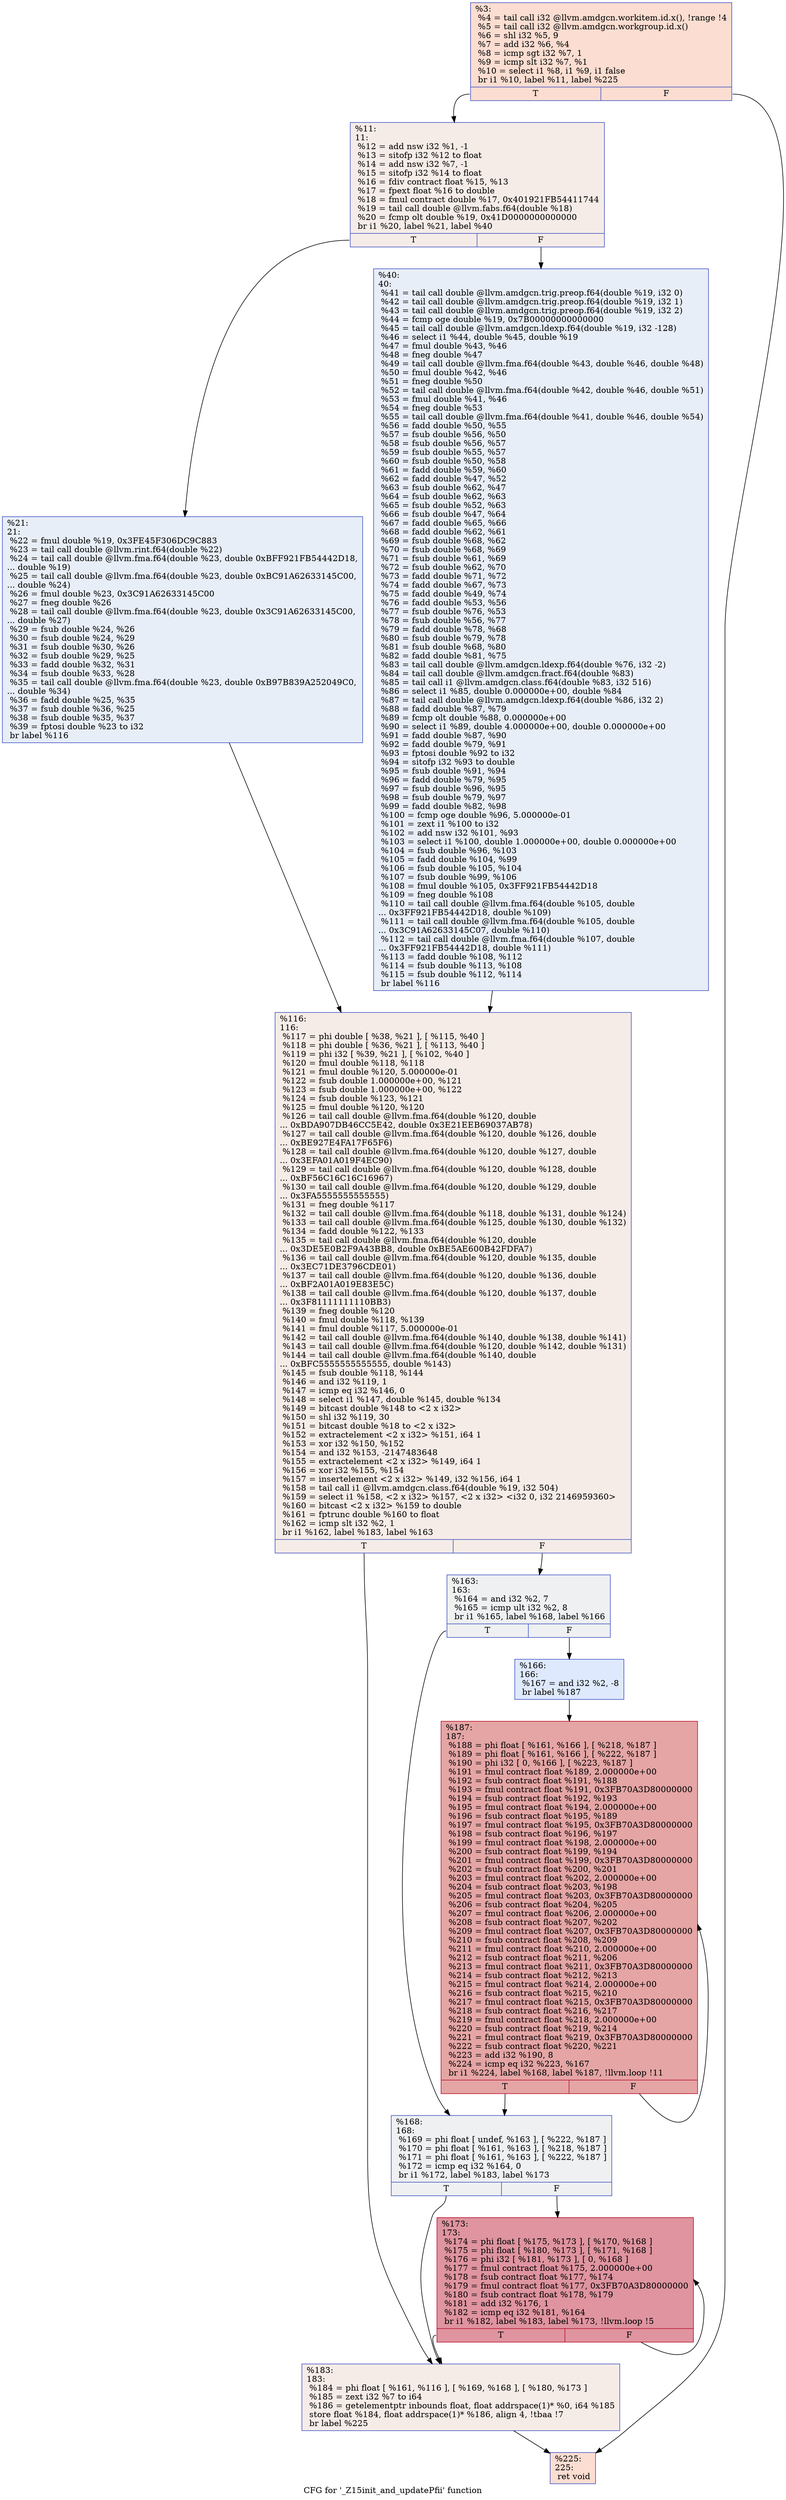 digraph "CFG for '_Z15init_and_updatePfii' function" {
	label="CFG for '_Z15init_and_updatePfii' function";

	Node0x52a4930 [shape=record,color="#3d50c3ff", style=filled, fillcolor="#f7b39670",label="{%3:\l  %4 = tail call i32 @llvm.amdgcn.workitem.id.x(), !range !4\l  %5 = tail call i32 @llvm.amdgcn.workgroup.id.x()\l  %6 = shl i32 %5, 9\l  %7 = add i32 %6, %4\l  %8 = icmp sgt i32 %7, 1\l  %9 = icmp slt i32 %7, %1\l  %10 = select i1 %8, i1 %9, i1 false\l  br i1 %10, label %11, label %225\l|{<s0>T|<s1>F}}"];
	Node0x52a4930:s0 -> Node0x52a5690;
	Node0x52a4930:s1 -> Node0x52a62c0;
	Node0x52a5690 [shape=record,color="#3d50c3ff", style=filled, fillcolor="#ead5c970",label="{%11:\l11:                                               \l  %12 = add nsw i32 %1, -1\l  %13 = sitofp i32 %12 to float\l  %14 = add nsw i32 %7, -1\l  %15 = sitofp i32 %14 to float\l  %16 = fdiv contract float %15, %13\l  %17 = fpext float %16 to double\l  %18 = fmul contract double %17, 0x401921FB54411744\l  %19 = tail call double @llvm.fabs.f64(double %18)\l  %20 = fcmp olt double %19, 0x41D0000000000000\l  br i1 %20, label %21, label %40\l|{<s0>T|<s1>F}}"];
	Node0x52a5690:s0 -> Node0x52a7560;
	Node0x52a5690:s1 -> Node0x52a75f0;
	Node0x52a7560 [shape=record,color="#3d50c3ff", style=filled, fillcolor="#cbd8ee70",label="{%21:\l21:                                               \l  %22 = fmul double %19, 0x3FE45F306DC9C883\l  %23 = tail call double @llvm.rint.f64(double %22)\l  %24 = tail call double @llvm.fma.f64(double %23, double 0xBFF921FB54442D18,\l... double %19)\l  %25 = tail call double @llvm.fma.f64(double %23, double 0xBC91A62633145C00,\l... double %24)\l  %26 = fmul double %23, 0x3C91A62633145C00\l  %27 = fneg double %26\l  %28 = tail call double @llvm.fma.f64(double %23, double 0x3C91A62633145C00,\l... double %27)\l  %29 = fsub double %24, %26\l  %30 = fsub double %24, %29\l  %31 = fsub double %30, %26\l  %32 = fsub double %29, %25\l  %33 = fadd double %32, %31\l  %34 = fsub double %33, %28\l  %35 = tail call double @llvm.fma.f64(double %23, double 0xB97B839A252049C0,\l... double %34)\l  %36 = fadd double %25, %35\l  %37 = fsub double %36, %25\l  %38 = fsub double %35, %37\l  %39 = fptosi double %23 to i32\l  br label %116\l}"];
	Node0x52a7560 -> Node0x52a88f0;
	Node0x52a75f0 [shape=record,color="#3d50c3ff", style=filled, fillcolor="#cbd8ee70",label="{%40:\l40:                                               \l  %41 = tail call double @llvm.amdgcn.trig.preop.f64(double %19, i32 0)\l  %42 = tail call double @llvm.amdgcn.trig.preop.f64(double %19, i32 1)\l  %43 = tail call double @llvm.amdgcn.trig.preop.f64(double %19, i32 2)\l  %44 = fcmp oge double %19, 0x7B00000000000000\l  %45 = tail call double @llvm.amdgcn.ldexp.f64(double %19, i32 -128)\l  %46 = select i1 %44, double %45, double %19\l  %47 = fmul double %43, %46\l  %48 = fneg double %47\l  %49 = tail call double @llvm.fma.f64(double %43, double %46, double %48)\l  %50 = fmul double %42, %46\l  %51 = fneg double %50\l  %52 = tail call double @llvm.fma.f64(double %42, double %46, double %51)\l  %53 = fmul double %41, %46\l  %54 = fneg double %53\l  %55 = tail call double @llvm.fma.f64(double %41, double %46, double %54)\l  %56 = fadd double %50, %55\l  %57 = fsub double %56, %50\l  %58 = fsub double %56, %57\l  %59 = fsub double %55, %57\l  %60 = fsub double %50, %58\l  %61 = fadd double %59, %60\l  %62 = fadd double %47, %52\l  %63 = fsub double %62, %47\l  %64 = fsub double %62, %63\l  %65 = fsub double %52, %63\l  %66 = fsub double %47, %64\l  %67 = fadd double %65, %66\l  %68 = fadd double %62, %61\l  %69 = fsub double %68, %62\l  %70 = fsub double %68, %69\l  %71 = fsub double %61, %69\l  %72 = fsub double %62, %70\l  %73 = fadd double %71, %72\l  %74 = fadd double %67, %73\l  %75 = fadd double %49, %74\l  %76 = fadd double %53, %56\l  %77 = fsub double %76, %53\l  %78 = fsub double %56, %77\l  %79 = fadd double %78, %68\l  %80 = fsub double %79, %78\l  %81 = fsub double %68, %80\l  %82 = fadd double %81, %75\l  %83 = tail call double @llvm.amdgcn.ldexp.f64(double %76, i32 -2)\l  %84 = tail call double @llvm.amdgcn.fract.f64(double %83)\l  %85 = tail call i1 @llvm.amdgcn.class.f64(double %83, i32 516)\l  %86 = select i1 %85, double 0.000000e+00, double %84\l  %87 = tail call double @llvm.amdgcn.ldexp.f64(double %86, i32 2)\l  %88 = fadd double %87, %79\l  %89 = fcmp olt double %88, 0.000000e+00\l  %90 = select i1 %89, double 4.000000e+00, double 0.000000e+00\l  %91 = fadd double %87, %90\l  %92 = fadd double %79, %91\l  %93 = fptosi double %92 to i32\l  %94 = sitofp i32 %93 to double\l  %95 = fsub double %91, %94\l  %96 = fadd double %79, %95\l  %97 = fsub double %96, %95\l  %98 = fsub double %79, %97\l  %99 = fadd double %82, %98\l  %100 = fcmp oge double %96, 5.000000e-01\l  %101 = zext i1 %100 to i32\l  %102 = add nsw i32 %101, %93\l  %103 = select i1 %100, double 1.000000e+00, double 0.000000e+00\l  %104 = fsub double %96, %103\l  %105 = fadd double %104, %99\l  %106 = fsub double %105, %104\l  %107 = fsub double %99, %106\l  %108 = fmul double %105, 0x3FF921FB54442D18\l  %109 = fneg double %108\l  %110 = tail call double @llvm.fma.f64(double %105, double\l... 0x3FF921FB54442D18, double %109)\l  %111 = tail call double @llvm.fma.f64(double %105, double\l... 0x3C91A62633145C07, double %110)\l  %112 = tail call double @llvm.fma.f64(double %107, double\l... 0x3FF921FB54442D18, double %111)\l  %113 = fadd double %108, %112\l  %114 = fsub double %113, %108\l  %115 = fsub double %112, %114\l  br label %116\l}"];
	Node0x52a75f0 -> Node0x52a88f0;
	Node0x52a88f0 [shape=record,color="#3d50c3ff", style=filled, fillcolor="#ead5c970",label="{%116:\l116:                                              \l  %117 = phi double [ %38, %21 ], [ %115, %40 ]\l  %118 = phi double [ %36, %21 ], [ %113, %40 ]\l  %119 = phi i32 [ %39, %21 ], [ %102, %40 ]\l  %120 = fmul double %118, %118\l  %121 = fmul double %120, 5.000000e-01\l  %122 = fsub double 1.000000e+00, %121\l  %123 = fsub double 1.000000e+00, %122\l  %124 = fsub double %123, %121\l  %125 = fmul double %120, %120\l  %126 = tail call double @llvm.fma.f64(double %120, double\l... 0xBDA907DB46CC5E42, double 0x3E21EEB69037AB78)\l  %127 = tail call double @llvm.fma.f64(double %120, double %126, double\l... 0xBE927E4FA17F65F6)\l  %128 = tail call double @llvm.fma.f64(double %120, double %127, double\l... 0x3EFA01A019F4EC90)\l  %129 = tail call double @llvm.fma.f64(double %120, double %128, double\l... 0xBF56C16C16C16967)\l  %130 = tail call double @llvm.fma.f64(double %120, double %129, double\l... 0x3FA5555555555555)\l  %131 = fneg double %117\l  %132 = tail call double @llvm.fma.f64(double %118, double %131, double %124)\l  %133 = tail call double @llvm.fma.f64(double %125, double %130, double %132)\l  %134 = fadd double %122, %133\l  %135 = tail call double @llvm.fma.f64(double %120, double\l... 0x3DE5E0B2F9A43BB8, double 0xBE5AE600B42FDFA7)\l  %136 = tail call double @llvm.fma.f64(double %120, double %135, double\l... 0x3EC71DE3796CDE01)\l  %137 = tail call double @llvm.fma.f64(double %120, double %136, double\l... 0xBF2A01A019E83E5C)\l  %138 = tail call double @llvm.fma.f64(double %120, double %137, double\l... 0x3F81111111110BB3)\l  %139 = fneg double %120\l  %140 = fmul double %118, %139\l  %141 = fmul double %117, 5.000000e-01\l  %142 = tail call double @llvm.fma.f64(double %140, double %138, double %141)\l  %143 = tail call double @llvm.fma.f64(double %120, double %142, double %131)\l  %144 = tail call double @llvm.fma.f64(double %140, double\l... 0xBFC5555555555555, double %143)\l  %145 = fsub double %118, %144\l  %146 = and i32 %119, 1\l  %147 = icmp eq i32 %146, 0\l  %148 = select i1 %147, double %145, double %134\l  %149 = bitcast double %148 to \<2 x i32\>\l  %150 = shl i32 %119, 30\l  %151 = bitcast double %18 to \<2 x i32\>\l  %152 = extractelement \<2 x i32\> %151, i64 1\l  %153 = xor i32 %150, %152\l  %154 = and i32 %153, -2147483648\l  %155 = extractelement \<2 x i32\> %149, i64 1\l  %156 = xor i32 %155, %154\l  %157 = insertelement \<2 x i32\> %149, i32 %156, i64 1\l  %158 = tail call i1 @llvm.amdgcn.class.f64(double %19, i32 504)\l  %159 = select i1 %158, \<2 x i32\> %157, \<2 x i32\> \<i32 0, i32 2146959360\>\l  %160 = bitcast \<2 x i32\> %159 to double\l  %161 = fptrunc double %160 to float\l  %162 = icmp slt i32 %2, 1\l  br i1 %162, label %183, label %163\l|{<s0>T|<s1>F}}"];
	Node0x52a88f0:s0 -> Node0x52af750;
	Node0x52a88f0:s1 -> Node0x52af7e0;
	Node0x52af7e0 [shape=record,color="#3d50c3ff", style=filled, fillcolor="#d9dce170",label="{%163:\l163:                                              \l  %164 = and i32 %2, 7\l  %165 = icmp ult i32 %2, 8\l  br i1 %165, label %168, label %166\l|{<s0>T|<s1>F}}"];
	Node0x52af7e0:s0 -> Node0x52afaa0;
	Node0x52af7e0:s1 -> Node0x52afaf0;
	Node0x52afaf0 [shape=record,color="#3d50c3ff", style=filled, fillcolor="#b5cdfa70",label="{%166:\l166:                                              \l  %167 = and i32 %2, -8\l  br label %187\l}"];
	Node0x52afaf0 -> Node0x52afcf0;
	Node0x52afaa0 [shape=record,color="#3d50c3ff", style=filled, fillcolor="#d9dce170",label="{%168:\l168:                                              \l  %169 = phi float [ undef, %163 ], [ %222, %187 ]\l  %170 = phi float [ %161, %163 ], [ %218, %187 ]\l  %171 = phi float [ %161, %163 ], [ %222, %187 ]\l  %172 = icmp eq i32 %164, 0\l  br i1 %172, label %183, label %173\l|{<s0>T|<s1>F}}"];
	Node0x52afaa0:s0 -> Node0x52af750;
	Node0x52afaa0:s1 -> Node0x52b0510;
	Node0x52b0510 [shape=record,color="#b70d28ff", style=filled, fillcolor="#b70d2870",label="{%173:\l173:                                              \l  %174 = phi float [ %175, %173 ], [ %170, %168 ]\l  %175 = phi float [ %180, %173 ], [ %171, %168 ]\l  %176 = phi i32 [ %181, %173 ], [ 0, %168 ]\l  %177 = fmul contract float %175, 2.000000e+00\l  %178 = fsub contract float %177, %174\l  %179 = fmul contract float %177, 0x3FB70A3D80000000\l  %180 = fsub contract float %178, %179\l  %181 = add i32 %176, 1\l  %182 = icmp eq i32 %181, %164\l  br i1 %182, label %183, label %173, !llvm.loop !5\l|{<s0>T|<s1>F}}"];
	Node0x52b0510:s0 -> Node0x52af750;
	Node0x52b0510:s1 -> Node0x52b0510;
	Node0x52af750 [shape=record,color="#3d50c3ff", style=filled, fillcolor="#ead5c970",label="{%183:\l183:                                              \l  %184 = phi float [ %161, %116 ], [ %169, %168 ], [ %180, %173 ]\l  %185 = zext i32 %7 to i64\l  %186 = getelementptr inbounds float, float addrspace(1)* %0, i64 %185\l  store float %184, float addrspace(1)* %186, align 4, !tbaa !7\l  br label %225\l}"];
	Node0x52af750 -> Node0x52a62c0;
	Node0x52afcf0 [shape=record,color="#b70d28ff", style=filled, fillcolor="#c5333470",label="{%187:\l187:                                              \l  %188 = phi float [ %161, %166 ], [ %218, %187 ]\l  %189 = phi float [ %161, %166 ], [ %222, %187 ]\l  %190 = phi i32 [ 0, %166 ], [ %223, %187 ]\l  %191 = fmul contract float %189, 2.000000e+00\l  %192 = fsub contract float %191, %188\l  %193 = fmul contract float %191, 0x3FB70A3D80000000\l  %194 = fsub contract float %192, %193\l  %195 = fmul contract float %194, 2.000000e+00\l  %196 = fsub contract float %195, %189\l  %197 = fmul contract float %195, 0x3FB70A3D80000000\l  %198 = fsub contract float %196, %197\l  %199 = fmul contract float %198, 2.000000e+00\l  %200 = fsub contract float %199, %194\l  %201 = fmul contract float %199, 0x3FB70A3D80000000\l  %202 = fsub contract float %200, %201\l  %203 = fmul contract float %202, 2.000000e+00\l  %204 = fsub contract float %203, %198\l  %205 = fmul contract float %203, 0x3FB70A3D80000000\l  %206 = fsub contract float %204, %205\l  %207 = fmul contract float %206, 2.000000e+00\l  %208 = fsub contract float %207, %202\l  %209 = fmul contract float %207, 0x3FB70A3D80000000\l  %210 = fsub contract float %208, %209\l  %211 = fmul contract float %210, 2.000000e+00\l  %212 = fsub contract float %211, %206\l  %213 = fmul contract float %211, 0x3FB70A3D80000000\l  %214 = fsub contract float %212, %213\l  %215 = fmul contract float %214, 2.000000e+00\l  %216 = fsub contract float %215, %210\l  %217 = fmul contract float %215, 0x3FB70A3D80000000\l  %218 = fsub contract float %216, %217\l  %219 = fmul contract float %218, 2.000000e+00\l  %220 = fsub contract float %219, %214\l  %221 = fmul contract float %219, 0x3FB70A3D80000000\l  %222 = fsub contract float %220, %221\l  %223 = add i32 %190, 8\l  %224 = icmp eq i32 %223, %167\l  br i1 %224, label %168, label %187, !llvm.loop !11\l|{<s0>T|<s1>F}}"];
	Node0x52afcf0:s0 -> Node0x52afaa0;
	Node0x52afcf0:s1 -> Node0x52afcf0;
	Node0x52a62c0 [shape=record,color="#3d50c3ff", style=filled, fillcolor="#f7b39670",label="{%225:\l225:                                              \l  ret void\l}"];
}
